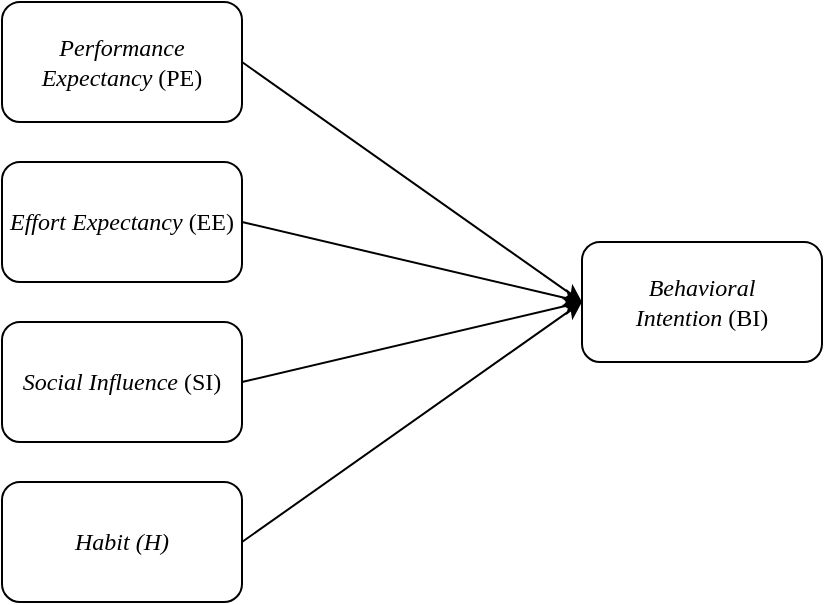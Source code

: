 <mxfile version="20.6.0" type="github"><diagram id="jdz8rclNsTlGCT2IdnQB" name="Page-1"><mxGraphModel dx="1185" dy="693" grid="1" gridSize="10" guides="1" tooltips="1" connect="1" arrows="1" fold="1" page="1" pageScale="1" pageWidth="850" pageHeight="1100" math="0" shadow="0"><root><mxCell id="0"/><mxCell id="1" parent="0"/><mxCell id="Dsl-AaVKq-iHEq60EzX0-8" value="&lt;font face=&quot;Times New Roman&quot;&gt;&lt;i&gt;Performance Expectancy&lt;/i&gt; (PE)&lt;/font&gt;" style="rounded=1;whiteSpace=wrap;html=1;" parent="1" vertex="1"><mxGeometry x="220" y="250" width="120" height="60" as="geometry"/></mxCell><mxCell id="Dsl-AaVKq-iHEq60EzX0-9" value="&lt;i style=&quot;font-family: &amp;quot;Times New Roman&amp;quot;;&quot;&gt;Behavioral Intention&lt;/i&gt;&lt;span style=&quot;font-family: &amp;quot;Times New Roman&amp;quot;;&quot;&gt;&amp;nbsp;(BI)&lt;/span&gt;" style="rounded=1;whiteSpace=wrap;html=1;" parent="1" vertex="1"><mxGeometry x="510" y="370" width="120" height="60" as="geometry"/></mxCell><mxCell id="Dsl-AaVKq-iHEq60EzX0-10" value="" style="endArrow=classic;html=1;rounded=0;exitX=1;exitY=0.5;exitDx=0;exitDy=0;entryX=0;entryY=0.5;entryDx=0;entryDy=0;" parent="1" source="Dsl-AaVKq-iHEq60EzX0-8" target="Dsl-AaVKq-iHEq60EzX0-9" edge="1"><mxGeometry width="50" height="50" relative="1" as="geometry"><mxPoint x="400" y="450" as="sourcePoint"/><mxPoint x="450" y="400" as="targetPoint"/></mxGeometry></mxCell><mxCell id="DMWh9ERDnPYuc6urLlba-1" value="&lt;i style=&quot;font-family: &amp;quot;Times New Roman&amp;quot;;&quot;&gt;Effort Expectancy&lt;/i&gt;&lt;span style=&quot;font-family: &amp;quot;Times New Roman&amp;quot;;&quot;&gt;&amp;nbsp;(EE)&lt;/span&gt;" style="rounded=1;whiteSpace=wrap;html=1;" vertex="1" parent="1"><mxGeometry x="220" y="330" width="120" height="60" as="geometry"/></mxCell><mxCell id="DMWh9ERDnPYuc6urLlba-2" value="" style="endArrow=classic;html=1;rounded=0;exitX=1;exitY=0.5;exitDx=0;exitDy=0;" edge="1" parent="1" source="DMWh9ERDnPYuc6urLlba-1"><mxGeometry width="50" height="50" relative="1" as="geometry"><mxPoint x="400" y="530" as="sourcePoint"/><mxPoint x="510" y="400" as="targetPoint"/></mxGeometry></mxCell><mxCell id="DMWh9ERDnPYuc6urLlba-3" value="&lt;i style=&quot;font-family: &amp;quot;Times New Roman&amp;quot;;&quot;&gt;Social Influence&lt;/i&gt;&lt;span style=&quot;font-family: &amp;quot;Times New Roman&amp;quot;;&quot;&gt;&amp;nbsp;(SI)&lt;/span&gt;" style="rounded=1;whiteSpace=wrap;html=1;" vertex="1" parent="1"><mxGeometry x="220" y="410" width="120" height="60" as="geometry"/></mxCell><mxCell id="DMWh9ERDnPYuc6urLlba-4" value="" style="endArrow=classic;html=1;rounded=0;exitX=1;exitY=0.5;exitDx=0;exitDy=0;entryX=0;entryY=0.5;entryDx=0;entryDy=0;" edge="1" parent="1" source="DMWh9ERDnPYuc6urLlba-3" target="Dsl-AaVKq-iHEq60EzX0-9"><mxGeometry width="50" height="50" relative="1" as="geometry"><mxPoint x="400" y="610" as="sourcePoint"/><mxPoint x="500" y="410" as="targetPoint"/></mxGeometry></mxCell><mxCell id="DMWh9ERDnPYuc6urLlba-5" value="&lt;font face=&quot;Times New Roman&quot;&gt;&lt;i&gt;Habit (H)&lt;/i&gt;&lt;/font&gt;" style="rounded=1;whiteSpace=wrap;html=1;" vertex="1" parent="1"><mxGeometry x="220" y="490" width="120" height="60" as="geometry"/></mxCell><mxCell id="DMWh9ERDnPYuc6urLlba-6" value="" style="endArrow=classic;html=1;rounded=0;exitX=1;exitY=0.5;exitDx=0;exitDy=0;entryX=0;entryY=0.5;entryDx=0;entryDy=0;" edge="1" parent="1" source="DMWh9ERDnPYuc6urLlba-5" target="Dsl-AaVKq-iHEq60EzX0-9"><mxGeometry width="50" height="50" relative="1" as="geometry"><mxPoint x="410" y="670" as="sourcePoint"/><mxPoint x="500" y="410" as="targetPoint"/></mxGeometry></mxCell></root></mxGraphModel></diagram></mxfile>